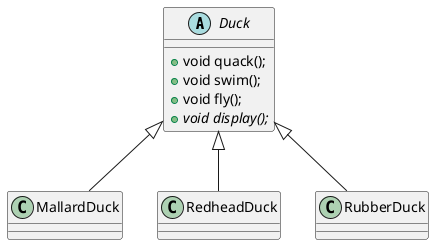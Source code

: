 @startuml

abstract class Duck {
    + void quack();
    + void swim();
    + void fly();
    + {abstract} void display();
}

class MallardDuck
class RedheadDuck
class RubberDuck

Duck <|-- MallardDuck
Duck <|-- RedheadDuck
Duck <|-- RubberDuck

@enduml